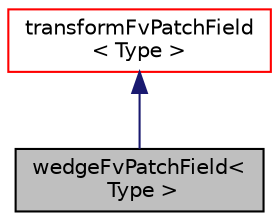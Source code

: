 digraph "wedgeFvPatchField&lt; Type &gt;"
{
  bgcolor="transparent";
  edge [fontname="Helvetica",fontsize="10",labelfontname="Helvetica",labelfontsize="10"];
  node [fontname="Helvetica",fontsize="10",shape=record];
  Node1 [label="wedgeFvPatchField\<\l Type \>",height=0.2,width=0.4,color="black", fillcolor="grey75", style="filled", fontcolor="black"];
  Node2 -> Node1 [dir="back",color="midnightblue",fontsize="10",style="solid",fontname="Helvetica"];
  Node2 [label="transformFvPatchField\l\< Type \>",height=0.2,width=0.4,color="red",URL="$a02674.html",tooltip="Foam::transformFvPatchField. "];
}
